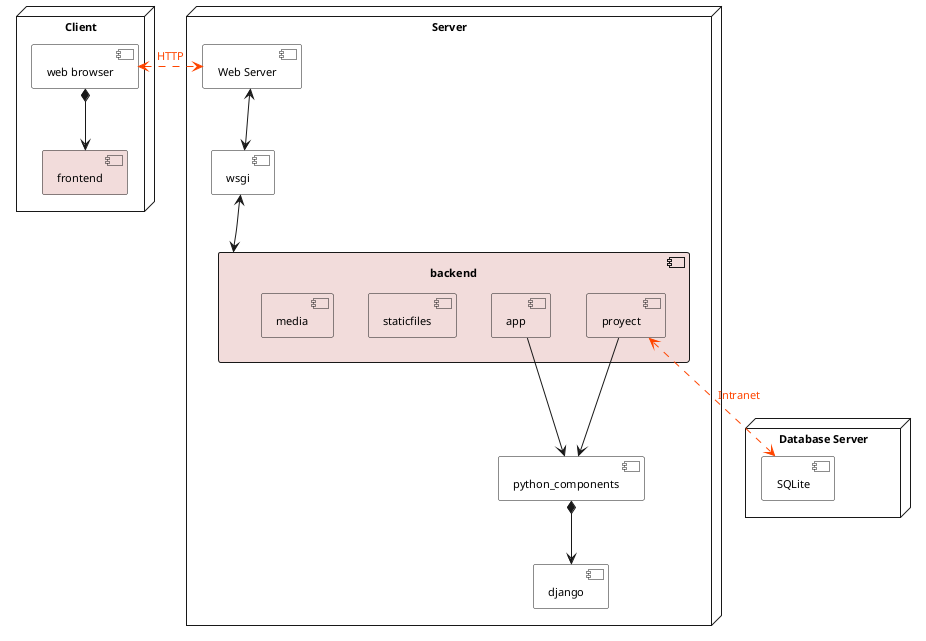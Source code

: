 @startuml architecture_design
skinparam ComponentBackgroundColor white
skinparam defaultTextAlignment center
skinparam defaultFontSize 11

node "Client" as pc {
    component "web browser" as browser
    component frontend #f2dcdb

    browser *--> frontend
}

node "Server" as server {
    component "Web Server" as webserver
    component "wsgi" as wsgi
    component "python_components" as components
    component django
    component backend #f2dcdb {
        component proyect #f2dcdb
        component app #f2dcdb
        component staticfiles #f2dcdb
        component media #f2dcdb
        'component theme #f2dcdb
    }

    webserver <-d-> wsgi
    wsgi <-d-> backend
    app -d-> components
    proyect -d-> components
    components *-d-> django
}

'diseño
'proyect -[hidden]d- staticfiles
'app -[hidden]d- media
'media -[hidden]r- staticfiles

node "Database Server" as dbServer {
    component "SQLite" as sqplite
}

browser <..[#OrangeRed]r..> webserver: <font color=OrangeRed>HTTP</font>
proyect <.[#OrangeRed].>  sqplite: <font color=OrangeRed>Intranet</font>

@enduml